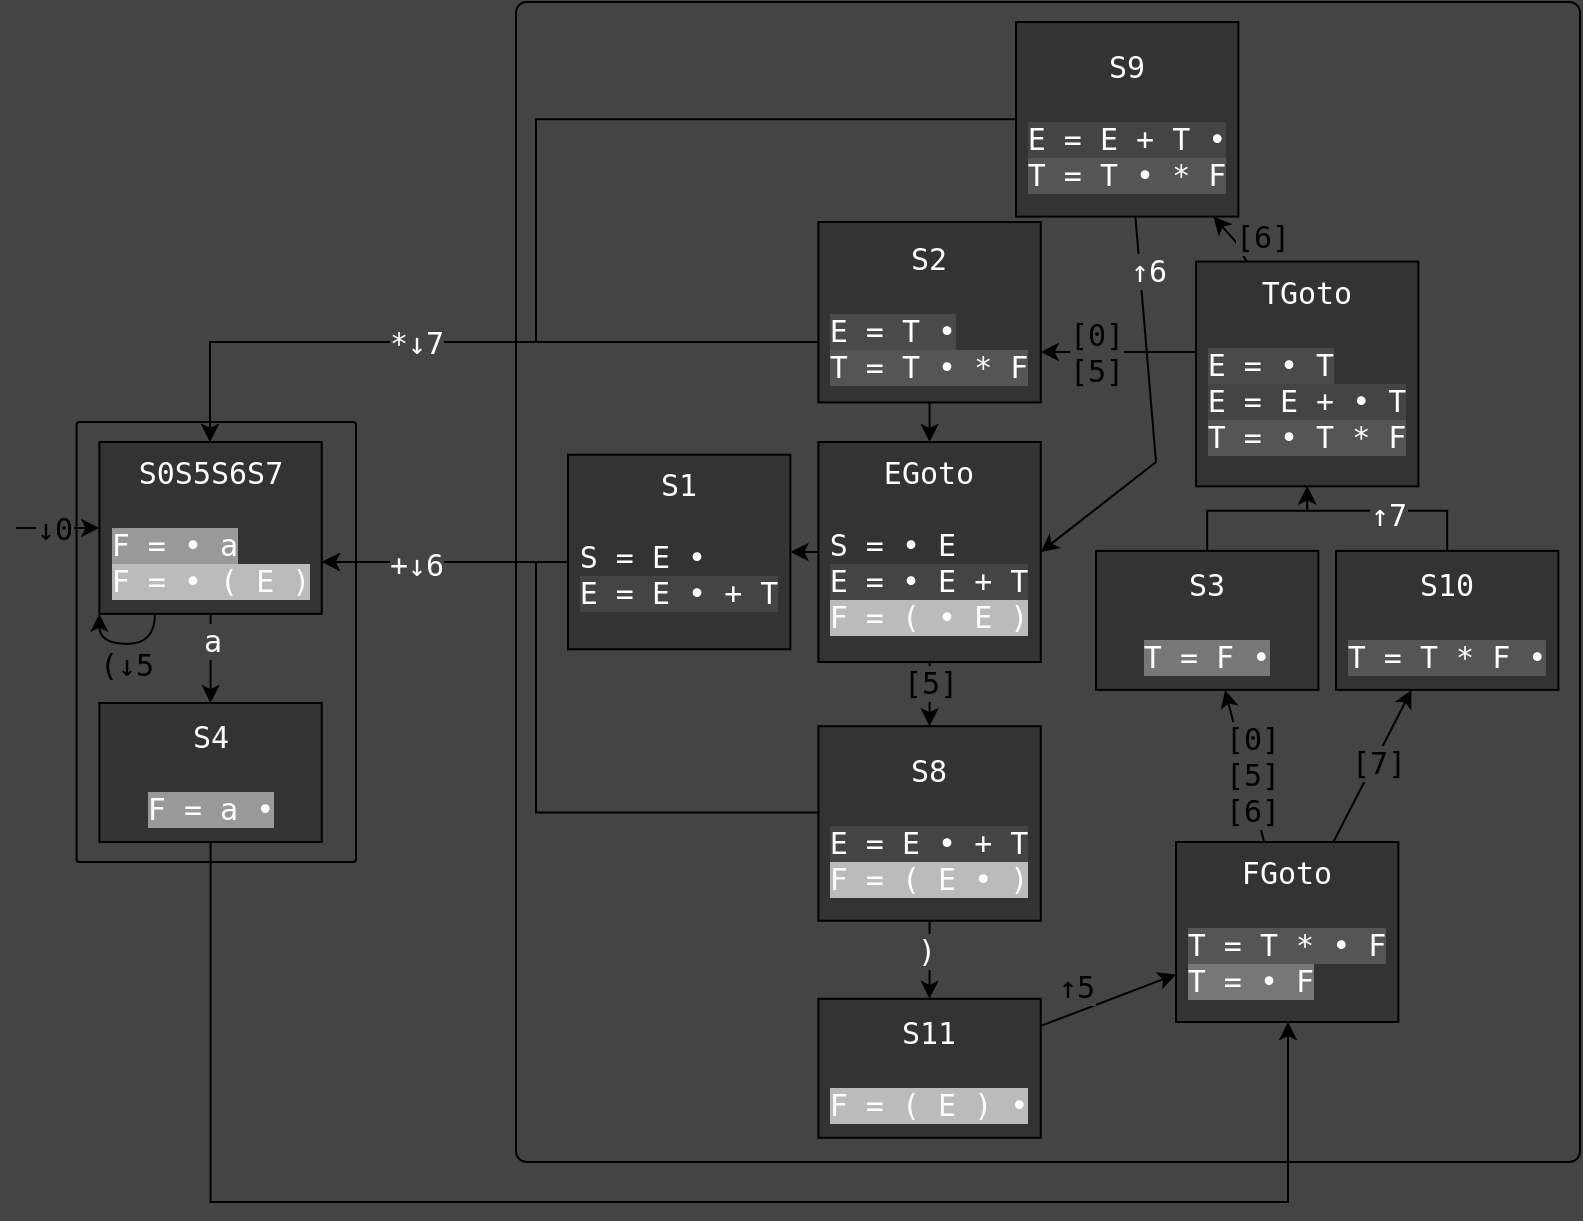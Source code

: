 <mxfile version="24.7.8">
  <diagram name="Page-1" id="OlGZkpxojUD_AP5KmQLQ">
    <mxGraphModel dx="841" dy="853" grid="1" gridSize="10" guides="1" tooltips="1" connect="1" arrows="1" fold="1" page="1" pageScale="1" pageWidth="827" pageHeight="1169" background="#444444" math="0" shadow="0">
      <root>
        <mxCell id="0" />
        <mxCell id="1" parent="0" />
        <mxCell id="fFGYC80dhiumx6gCnLzc-1" value="&lt;div style=&quot;font-size: 15px;&quot;&gt;&lt;br&gt;&lt;/div&gt;" style="rounded=1;whiteSpace=wrap;html=1;fontFamily=monospace;spacingLeft=0;fontSize=15;fillColor=none;fontColor=#FFFFFF;arcSize=1;" vertex="1" parent="1">
          <mxGeometry x="60.28" y="220" width="139.72" height="220" as="geometry" />
        </mxCell>
        <mxCell id="gB1rVrgZz3g_MNc3vz3Z-5" value="&lt;div style=&quot;font-size: 15px;&quot;&gt;&lt;br&gt;&lt;/div&gt;" style="rounded=1;whiteSpace=wrap;html=1;fontFamily=monospace;spacingLeft=0;fontSize=15;fillColor=none;fontColor=#FFFFFF;arcSize=1;" parent="1" vertex="1">
          <mxGeometry x="280" y="10" width="532" height="580" as="geometry" />
        </mxCell>
        <mxCell id="v0S2vT5wZ2QxvqDgRi7f-26" style="rounded=0;orthogonalLoop=1;jettySize=auto;html=1;fontFamily=monospace;spacingLeft=0;fontSize=15;fontColor=#FFFFFF;edgeStyle=orthogonalEdgeStyle;entryX=1;entryY=0.701;entryDx=0;entryDy=0;entryPerimeter=0;" parent="1" target="v0S2vT5wZ2QxvqDgRi7f-2" edge="1">
          <mxGeometry relative="1" as="geometry">
            <mxPoint x="182.88" y="284.449" as="targetPoint" />
            <mxPoint x="431.194" y="415.191" as="sourcePoint" />
            <Array as="points">
              <mxPoint x="290" y="415" />
              <mxPoint x="290" y="290" />
              <mxPoint x="183" y="290" />
            </Array>
          </mxGeometry>
        </mxCell>
        <mxCell id="v0S2vT5wZ2QxvqDgRi7f-31" style="rounded=0;orthogonalLoop=1;jettySize=auto;html=1;exitX=0;exitY=0.5;exitDx=0;exitDy=0;startArrow=classic;startFill=1;endArrow=none;endFill=0;fontFamily=monospace;spacingLeft=0;fontSize=15;fontColor=#FFFFFF;" parent="1" source="v0S2vT5wZ2QxvqDgRi7f-2" edge="1">
          <mxGeometry relative="1" as="geometry">
            <mxPoint x="30" y="273" as="targetPoint" />
          </mxGeometry>
        </mxCell>
        <mxCell id="D5YhWFPBoUQfz6WdXch9-5" value="↓0" style="edgeLabel;html=1;align=center;verticalAlign=middle;resizable=0;points=[];fontFamily=monospace;fontSize=15;fontColor=default;labelBackgroundColor=#444444;fillColor=none;gradientColor=none;" parent="v0S2vT5wZ2QxvqDgRi7f-31" vertex="1" connectable="0">
          <mxGeometry x="0.093" y="1" relative="1" as="geometry">
            <mxPoint y="-1" as="offset" />
          </mxGeometry>
        </mxCell>
        <mxCell id="v0S2vT5wZ2QxvqDgRi7f-12" style="rounded=0;orthogonalLoop=1;jettySize=auto;html=1;fontFamily=monospace;spacingLeft=0;fontSize=15;fontColor=#FFFFFF;edgeStyle=orthogonalEdgeStyle;" parent="1" source="v0S2vT5wZ2QxvqDgRi7f-2" target="v0S2vT5wZ2QxvqDgRi7f-10" edge="1">
          <mxGeometry relative="1" as="geometry">
            <Array as="points">
              <mxPoint x="127" y="430" />
              <mxPoint x="127" y="430" />
            </Array>
          </mxGeometry>
        </mxCell>
        <mxCell id="v0S2vT5wZ2QxvqDgRi7f-38" value="a" style="edgeLabel;html=1;align=center;verticalAlign=middle;resizable=0;points=[];rounded=0;fontFamily=monospace;spacingLeft=0;fontSize=15;labelBackgroundColor=#444444;fontColor=#FFFFFF;" parent="v0S2vT5wZ2QxvqDgRi7f-12" vertex="1" connectable="0">
          <mxGeometry x="0.529" relative="1" as="geometry">
            <mxPoint y="-21" as="offset" />
          </mxGeometry>
        </mxCell>
        <mxCell id="v0S2vT5wZ2QxvqDgRi7f-2" value="&lt;div style=&quot;font-size: 15px;&quot;&gt;&lt;div&gt;S0S5S6S7&lt;/div&gt;&lt;div align=&quot;left&quot;&gt;&lt;br&gt;&lt;/div&gt;&lt;div align=&quot;justify&quot;&gt;&lt;span style=&quot;background-color: rgb(153, 153, 153); text-align: center;&quot;&gt;F = • a&lt;/span&gt;&lt;br&gt;&lt;/div&gt;&lt;div align=&quot;justify&quot;&gt;&lt;span style=&quot;background-color: rgb(187, 187, 187); text-align: center;&quot;&gt;F =&amp;nbsp;&lt;/span&gt;&lt;span style=&quot;background-color: rgb(187, 187, 187); text-align: center;&quot;&gt;•&lt;/span&gt;&lt;span style=&quot;background-color: rgb(187, 187, 187); text-align: center;&quot;&gt;&amp;nbsp;&lt;/span&gt;&lt;span style=&quot;background-color: rgb(187, 187, 187); text-align: center;&quot;&gt;( E )&lt;/span&gt;&lt;/div&gt;&lt;/div&gt;" style="rounded=0;whiteSpace=wrap;html=1;fontFamily=monospace;spacingLeft=0;fontSize=15;fillColor=#333333;fontColor=#FFFFFF;verticalAlign=top;" parent="1" vertex="1">
          <mxGeometry x="71.69" y="230" width="111.19" height="85.93" as="geometry" />
        </mxCell>
        <mxCell id="v0S2vT5wZ2QxvqDgRi7f-15" style="rounded=0;orthogonalLoop=1;jettySize=auto;html=1;fontFamily=monospace;spacingLeft=0;fontSize=15;fontColor=#FFFFFF;edgeStyle=orthogonalEdgeStyle;" parent="1" source="v0S2vT5wZ2QxvqDgRi7f-4" target="v0S2vT5wZ2QxvqDgRi7f-2" edge="1">
          <mxGeometry relative="1" as="geometry">
            <mxPoint x="349.661" y="142.933" as="sourcePoint" />
            <mxPoint x="127.286" y="445.43" as="targetPoint" />
            <Array as="points">
              <mxPoint x="270" y="290" />
              <mxPoint x="270" y="290" />
            </Array>
          </mxGeometry>
        </mxCell>
        <mxCell id="v0S2vT5wZ2QxvqDgRi7f-57" value="+↓6" style="edgeLabel;html=1;align=center;verticalAlign=middle;resizable=0;points=[];rotation=0;rounded=0;fontFamily=monospace;spacingLeft=0;fontSize=15;labelBackgroundColor=#444444;fontColor=#FFFFFF;" parent="v0S2vT5wZ2QxvqDgRi7f-15" vertex="1" connectable="0">
          <mxGeometry x="-0.084" relative="1" as="geometry">
            <mxPoint x="-20" y="1" as="offset" />
          </mxGeometry>
        </mxCell>
        <mxCell id="v0S2vT5wZ2QxvqDgRi7f-4" value="&lt;div style=&quot;font-size: 15px;&quot;&gt;S1&lt;/div&gt;&lt;div align=&quot;left&quot; style=&quot;font-size: 15px;&quot;&gt;&lt;br style=&quot;font-size: 15px;&quot;&gt;&lt;/div&gt;&lt;div align=&quot;left&quot; style=&quot;font-size: 15px;&quot;&gt;S = E •&lt;/div&gt;&lt;div align=&quot;left&quot; style=&quot;font-size: 15px;&quot;&gt;&lt;span style=&quot;font-size: 15px; background-color: rgb(68, 68, 68);&quot;&gt;E = E&amp;nbsp;• + T&lt;/span&gt;&lt;/div&gt;" style="rounded=0;whiteSpace=wrap;html=1;fontFamily=monospace;spacingLeft=0;fontSize=15;fillColor=#333333;fontColor=#FFFFFF;verticalAlign=top;" parent="1" vertex="1">
          <mxGeometry x="306.005" y="236.352" width="111.186" height="97.29" as="geometry" />
        </mxCell>
        <mxCell id="vrU-Wr25Jtnr5T8jxTo--11" style="rounded=0;orthogonalLoop=1;jettySize=auto;html=1;fontFamily=monospace;fontSize=15;fontColor=default;labelBackgroundColor=#444444;resizable=0;edgeStyle=orthogonalEdgeStyle;" parent="1" source="v0S2vT5wZ2QxvqDgRi7f-6" target="vrU-Wr25Jtnr5T8jxTo--9" edge="1">
          <mxGeometry relative="1" as="geometry" />
        </mxCell>
        <mxCell id="v0S2vT5wZ2QxvqDgRi7f-6" value="&lt;div style=&quot;font-size: 15px;&quot;&gt;S3&lt;/div&gt;&lt;div align=&quot;left&quot; style=&quot;font-size: 15px;&quot;&gt;&lt;br style=&quot;font-size: 15px;&quot;&gt;&lt;/div&gt;&lt;div align=&quot;left&quot; style=&quot;font-size: 15px;&quot;&gt;&lt;span style=&quot;background-color: rgb(119, 119, 119); font-size: 15px;&quot;&gt;T = F •&lt;/span&gt;&lt;/div&gt;" style="rounded=0;whiteSpace=wrap;html=1;fontFamily=monospace;spacingLeft=0;fontSize=15;fillColor=#333333;fontColor=#FFFFFF;" parent="1" vertex="1">
          <mxGeometry x="570.004" y="284.447" width="111.186" height="69.493" as="geometry" />
        </mxCell>
        <mxCell id="v0S2vT5wZ2QxvqDgRi7f-22" style="rounded=0;orthogonalLoop=1;jettySize=auto;html=1;fontFamily=monospace;spacingLeft=0;fontSize=15;fontColor=#FFFFFF;edgeStyle=orthogonalEdgeStyle;" parent="1" source="v0S2vT5wZ2QxvqDgRi7f-8" target="v0S2vT5wZ2QxvqDgRi7f-2" edge="1">
          <mxGeometry relative="1" as="geometry">
            <mxPoint x="331.19" y="182.967" as="targetPoint" />
            <Array as="points">
              <mxPoint x="127" y="180" />
            </Array>
          </mxGeometry>
        </mxCell>
        <mxCell id="vrU-Wr25Jtnr5T8jxTo--18" style="edgeStyle=orthogonalEdgeStyle;shape=connector;rounded=0;orthogonalLoop=1;jettySize=auto;html=1;strokeColor=default;align=center;verticalAlign=middle;fontFamily=monospace;fontSize=15;fontColor=default;labelBackgroundColor=#444444;resizable=0;endArrow=classic;" parent="1" source="v0S2vT5wZ2QxvqDgRi7f-10" target="vrU-Wr25Jtnr5T8jxTo--10" edge="1">
          <mxGeometry relative="1" as="geometry">
            <Array as="points">
              <mxPoint x="127" y="610" />
              <mxPoint x="666" y="610" />
            </Array>
          </mxGeometry>
        </mxCell>
        <mxCell id="v0S2vT5wZ2QxvqDgRi7f-10" value="&lt;div style=&quot;font-size: 15px;&quot;&gt;S4&lt;br style=&quot;font-size: 15px;&quot;&gt;&lt;/div&gt;&lt;div align=&quot;left&quot; style=&quot;font-size: 15px;&quot;&gt;&lt;br style=&quot;font-size: 15px;&quot;&gt;&lt;/div&gt;&lt;div align=&quot;left&quot; style=&quot;font-size: 15px;&quot;&gt;&lt;span style=&quot;background-color: rgb(153, 153, 153); font-size: 15px;&quot;&gt;F = a •&lt;/span&gt;&lt;/div&gt;" style="rounded=0;whiteSpace=wrap;html=1;fontFamily=monospace;spacingLeft=0;fontSize=15;fillColor=#333333;fontColor=#FFFFFF;" parent="1" vertex="1">
          <mxGeometry x="71.695" y="360.509" width="111.186" height="69.493" as="geometry" />
        </mxCell>
        <mxCell id="v0S2vT5wZ2QxvqDgRi7f-21" style="rounded=0;orthogonalLoop=1;jettySize=auto;html=1;fontFamily=monospace;spacingLeft=0;fontSize=15;fontColor=#FFFFFF;edgeStyle=orthogonalEdgeStyle;" parent="1" source="v0S2vT5wZ2QxvqDgRi7f-18" target="v0S2vT5wZ2QxvqDgRi7f-2" edge="1">
          <mxGeometry relative="1" as="geometry">
            <mxPoint x="275.595" y="178.83" as="targetPoint" />
            <Array as="points">
              <mxPoint x="290" y="69" />
              <mxPoint x="290" y="180" />
              <mxPoint x="127" y="180" />
            </Array>
          </mxGeometry>
        </mxCell>
        <mxCell id="v0S2vT5wZ2QxvqDgRi7f-50" value="*↓7" style="edgeLabel;html=1;align=center;verticalAlign=middle;resizable=0;points=[];rounded=0;fontFamily=monospace;spacingLeft=0;fontSize=15;fontColor=#FFFFFF;labelBackgroundColor=#444444;" parent="v0S2vT5wZ2QxvqDgRi7f-21" vertex="1" connectable="0">
          <mxGeometry x="-0.655" relative="1" as="geometry">
            <mxPoint x="-203" y="111" as="offset" />
          </mxGeometry>
        </mxCell>
        <mxCell id="vrU-Wr25Jtnr5T8jxTo--26" style="shape=connector;rounded=0;orthogonalLoop=1;jettySize=auto;html=1;strokeColor=default;align=center;verticalAlign=middle;fontFamily=monospace;fontSize=15;fontColor=default;labelBackgroundColor=#444444;resizable=0;endArrow=classic;entryX=1;entryY=0.5;entryDx=0;entryDy=0;" parent="1" source="v0S2vT5wZ2QxvqDgRi7f-18" target="vrU-Wr25Jtnr5T8jxTo--8" edge="1">
          <mxGeometry relative="1" as="geometry">
            <Array as="points">
              <mxPoint x="600" y="240" />
            </Array>
          </mxGeometry>
        </mxCell>
        <mxCell id="vrU-Wr25Jtnr5T8jxTo--31" value="&lt;span style=&quot;color: rgb(255, 255, 255);&quot;&gt;↑6&lt;/span&gt;" style="edgeLabel;html=1;align=center;verticalAlign=middle;resizable=0;points=[];fontFamily=monospace;fontSize=15;fontColor=default;labelBackgroundColor=#444444;fillColor=none;gradientColor=none;" parent="vrU-Wr25Jtnr5T8jxTo--26" vertex="1" connectable="0">
          <mxGeometry x="-0.265" y="3" relative="1" as="geometry">
            <mxPoint x="-3" y="-45" as="offset" />
          </mxGeometry>
        </mxCell>
        <mxCell id="v0S2vT5wZ2QxvqDgRi7f-18" value="&lt;div style=&quot;font-size: 15px;&quot;&gt;S9&lt;/div&gt;&lt;div align=&quot;left&quot; style=&quot;font-size: 15px;&quot;&gt;&lt;br style=&quot;font-size: 15px;&quot;&gt;&lt;/div&gt;&lt;div align=&quot;left&quot; style=&quot;font-size: 15px;&quot;&gt;&lt;span style=&quot;font-size: 15px; background-color: rgb(68, 68, 68);&quot;&gt;E = E + T •&lt;/span&gt;&lt;/div&gt;&lt;div align=&quot;left&quot; style=&quot;font-size: 15px;&quot;&gt;&lt;span style=&quot;background-color: rgb(85, 85, 85); font-size: 15px;&quot;&gt;T = T&amp;nbsp;• * F&lt;/span&gt;&lt;/div&gt;" style="rounded=0;whiteSpace=wrap;html=1;fontFamily=monospace;spacingLeft=0;fontSize=15;fillColor=#333333;fontColor=#FFFFFF;" parent="1" vertex="1">
          <mxGeometry x="530.004" y="20.003" width="111.186" height="97.29" as="geometry" />
        </mxCell>
        <mxCell id="vrU-Wr25Jtnr5T8jxTo--12" style="rounded=0;orthogonalLoop=1;jettySize=auto;html=1;fontFamily=monospace;fontSize=15;fontColor=default;labelBackgroundColor=#444444;resizable=0;edgeStyle=orthogonalEdgeStyle;" parent="1" source="v0S2vT5wZ2QxvqDgRi7f-23" target="vrU-Wr25Jtnr5T8jxTo--9" edge="1">
          <mxGeometry relative="1" as="geometry" />
        </mxCell>
        <mxCell id="vrU-Wr25Jtnr5T8jxTo--13" value="&lt;span style=&quot;color: rgb(255, 255, 255);&quot;&gt;↑7&lt;/span&gt;" style="edgeLabel;html=1;align=center;verticalAlign=middle;resizable=0;points=[];fontFamily=monospace;fontSize=15;fontColor=default;labelBackgroundColor=#444444;fillColor=none;gradientColor=none;" parent="vrU-Wr25Jtnr5T8jxTo--12" vertex="1" connectable="0">
          <mxGeometry x="-0.023" y="1" relative="1" as="geometry">
            <mxPoint as="offset" />
          </mxGeometry>
        </mxCell>
        <mxCell id="v0S2vT5wZ2QxvqDgRi7f-23" value="&lt;div style=&quot;font-size: 15px;&quot;&gt;S10&lt;/div&gt;&lt;div align=&quot;left&quot; style=&quot;font-size: 15px;&quot;&gt;&lt;br style=&quot;font-size: 15px;&quot;&gt;&lt;/div&gt;&lt;div align=&quot;left&quot; style=&quot;font-size: 15px;&quot;&gt;&lt;span style=&quot;background-color: rgb(85, 85, 85); font-size: 15px;&quot;&gt;T = T * F •&lt;/span&gt;&lt;/div&gt;" style="rounded=0;whiteSpace=wrap;html=1;fontFamily=monospace;spacingLeft=0;fontSize=15;fillColor=#333333;fontColor=#FFFFFF;" parent="1" vertex="1">
          <mxGeometry x="690.004" y="284.446" width="111.186" height="69.493" as="geometry" />
        </mxCell>
        <mxCell id="v0S2vT5wZ2QxvqDgRi7f-29" style="rounded=0;orthogonalLoop=1;jettySize=auto;html=1;fontFamily=monospace;spacingLeft=0;fontSize=15;fontColor=#FFFFFF;" parent="1" source="v0S2vT5wZ2QxvqDgRi7f-25" target="v0S2vT5wZ2QxvqDgRi7f-28" edge="1">
          <mxGeometry relative="1" as="geometry" />
        </mxCell>
        <mxCell id="v0S2vT5wZ2QxvqDgRi7f-45" value=")" style="edgeLabel;html=1;align=center;verticalAlign=middle;resizable=0;points=[];rounded=0;fontFamily=monospace;spacingLeft=0;fontSize=15;labelBackgroundColor=#444444;fontColor=#FFFFFF;" parent="v0S2vT5wZ2QxvqDgRi7f-29" vertex="1" connectable="0">
          <mxGeometry x="0.059" y="-2" relative="1" as="geometry">
            <mxPoint y="-6" as="offset" />
          </mxGeometry>
        </mxCell>
        <mxCell id="v0S2vT5wZ2QxvqDgRi7f-25" value="&lt;div style=&quot;font-size: 15px;&quot;&gt;S8&lt;/div&gt;&lt;div align=&quot;left&quot; style=&quot;font-size: 15px;&quot;&gt;&lt;br style=&quot;font-size: 15px;&quot;&gt;&lt;/div&gt;&lt;div align=&quot;left&quot; style=&quot;font-size: 15px;&quot;&gt;&lt;span style=&quot;font-size: 15px; background-color: rgb(68, 68, 68);&quot;&gt;E = E • + T&lt;/span&gt;&lt;/div&gt;&lt;div align=&quot;left&quot; style=&quot;font-size: 15px;&quot;&gt;&lt;span style=&quot;background-color: rgb(187, 187, 187); font-size: 15px;&quot;&gt;F = ( E • )&lt;/span&gt;&lt;/div&gt;" style="rounded=0;whiteSpace=wrap;html=1;fontFamily=monospace;spacingLeft=0;fontSize=15;fillColor=#333333;fontColor=#FFFFFF;" parent="1" vertex="1">
          <mxGeometry x="431.194" y="372.09" width="111.186" height="97.29" as="geometry" />
        </mxCell>
        <mxCell id="vrU-Wr25Jtnr5T8jxTo--23" style="edgeStyle=none;shape=connector;rounded=0;orthogonalLoop=1;jettySize=auto;html=1;strokeColor=default;align=center;verticalAlign=middle;fontFamily=monospace;fontSize=15;fontColor=default;labelBackgroundColor=#444444;resizable=0;endArrow=classic;" parent="1" source="v0S2vT5wZ2QxvqDgRi7f-28" target="vrU-Wr25Jtnr5T8jxTo--10" edge="1">
          <mxGeometry relative="1" as="geometry" />
        </mxCell>
        <mxCell id="vrU-Wr25Jtnr5T8jxTo--24" value="↑5" style="edgeLabel;html=1;align=center;verticalAlign=middle;resizable=0;points=[];fontFamily=monospace;fontSize=15;fontColor=default;labelBackgroundColor=#444444;fillColor=none;gradientColor=none;" parent="vrU-Wr25Jtnr5T8jxTo--23" vertex="1" connectable="0">
          <mxGeometry x="-0.458" y="1" relative="1" as="geometry">
            <mxPoint y="-12" as="offset" />
          </mxGeometry>
        </mxCell>
        <mxCell id="v0S2vT5wZ2QxvqDgRi7f-28" value="&lt;div style=&quot;font-size: 15px;&quot;&gt;S11&lt;/div&gt;&lt;div style=&quot;font-size: 15px;&quot;&gt;&lt;br style=&quot;font-size: 15px;&quot;&gt;&lt;/div&gt;&lt;div style=&quot;font-size: 15px;&quot;&gt;&lt;span style=&quot;background-color: rgb(187, 187, 187); font-size: 15px;&quot;&gt;F = ( E ) •&lt;/span&gt;&lt;/div&gt;" style="rounded=0;whiteSpace=wrap;html=1;fontFamily=monospace;spacingLeft=0;fontSize=15;fillColor=#333333;fontColor=#FFFFFF;" parent="1" vertex="1">
          <mxGeometry x="431.194" y="508.407" width="111.186" height="69.493" as="geometry" />
        </mxCell>
        <mxCell id="gB1rVrgZz3g_MNc3vz3Z-6" style="edgeStyle=none;shape=connector;rounded=0;orthogonalLoop=1;jettySize=auto;html=1;strokeColor=default;align=center;verticalAlign=middle;fontFamily=monospace;fontSize=15;fontColor=default;labelBackgroundColor=#444444;resizable=0;endArrow=classic;" parent="1" source="v0S2vT5wZ2QxvqDgRi7f-8" target="vrU-Wr25Jtnr5T8jxTo--8" edge="1">
          <mxGeometry relative="1" as="geometry" />
        </mxCell>
        <mxCell id="v0S2vT5wZ2QxvqDgRi7f-8" value="&lt;div style=&quot;font-size: 15px;&quot;&gt;S2&lt;/div&gt;&lt;div align=&quot;left&quot; style=&quot;font-size: 15px;&quot;&gt;&lt;br style=&quot;font-size: 15px;&quot;&gt;&lt;/div&gt;&lt;div align=&quot;left&quot; style=&quot;font-size: 15px;&quot;&gt;&lt;span style=&quot;text-align: center; background-color: rgb(74, 74, 74);&quot;&gt;E = T&lt;/span&gt;&lt;span style=&quot;text-align: center; background-color: rgb(74, 74, 74);&quot;&gt;&amp;nbsp;&lt;/span&gt;&lt;span style=&quot;text-align: center; background-color: rgb(74, 74, 74);&quot;&gt;•&lt;/span&gt;&lt;br&gt;&lt;/div&gt;&lt;div align=&quot;left&quot; style=&quot;font-size: 15px;&quot;&gt;&lt;span style=&quot;background-color: rgb(85, 85, 85); font-size: 15px;&quot;&gt;T = T • * F&lt;/span&gt;&lt;/div&gt;" style="rounded=0;whiteSpace=wrap;html=1;fontFamily=monospace;spacingLeft=0;fontSize=15;fillColor=#333333;fontColor=#FFFFFF;" parent="1" vertex="1">
          <mxGeometry x="431.19" y="120" width="111.19" height="90.2" as="geometry" />
        </mxCell>
        <mxCell id="vrU-Wr25Jtnr5T8jxTo--27" style="edgeStyle=none;shape=connector;rounded=0;orthogonalLoop=1;jettySize=auto;html=1;strokeColor=default;align=center;verticalAlign=middle;fontFamily=monospace;fontSize=15;fontColor=default;labelBackgroundColor=#444444;resizable=0;endArrow=classic;" parent="1" source="vrU-Wr25Jtnr5T8jxTo--8" target="v0S2vT5wZ2QxvqDgRi7f-25" edge="1">
          <mxGeometry relative="1" as="geometry" />
        </mxCell>
        <mxCell id="vrU-Wr25Jtnr5T8jxTo--29" value="[5]" style="edgeLabel;html=1;align=center;verticalAlign=middle;resizable=0;points=[];fontFamily=monospace;fontSize=15;fontColor=default;labelBackgroundColor=#444444;fillColor=none;gradientColor=none;" parent="vrU-Wr25Jtnr5T8jxTo--27" vertex="1" connectable="0">
          <mxGeometry x="0.195" y="2" relative="1" as="geometry">
            <mxPoint x="-2" y="-9" as="offset" />
          </mxGeometry>
        </mxCell>
        <mxCell id="vrU-Wr25Jtnr5T8jxTo--28" style="edgeStyle=none;shape=connector;rounded=0;orthogonalLoop=1;jettySize=auto;html=1;strokeColor=default;align=center;verticalAlign=middle;fontFamily=monospace;fontSize=15;fontColor=default;labelBackgroundColor=#444444;resizable=0;endArrow=classic;" parent="1" source="vrU-Wr25Jtnr5T8jxTo--8" target="v0S2vT5wZ2QxvqDgRi7f-4" edge="1">
          <mxGeometry relative="1" as="geometry">
            <Array as="points" />
          </mxGeometry>
        </mxCell>
        <mxCell id="vrU-Wr25Jtnr5T8jxTo--30" value="[0]" style="edgeLabel;html=1;align=center;verticalAlign=middle;resizable=0;points=[];fontFamily=monospace;fontSize=15;fontColor=default;labelBackgroundColor=#444444;fillColor=none;gradientColor=none;" parent="vrU-Wr25Jtnr5T8jxTo--28" vertex="1" connectable="0">
          <mxGeometry x="-0.272" y="-1" relative="1" as="geometry">
            <mxPoint x="63" y="-22" as="offset" />
          </mxGeometry>
        </mxCell>
        <mxCell id="vrU-Wr25Jtnr5T8jxTo--8" value="&lt;div style=&quot;font-size: 15px;&quot;&gt;&lt;div&gt;EGoto&lt;/div&gt;&lt;div align=&quot;left&quot;&gt;&lt;br&gt;&lt;/div&gt;&lt;div align=&quot;justify&quot;&gt;&lt;div style=&quot;text-align: left;&quot;&gt;S = • E&lt;/div&gt;&lt;/div&gt;&lt;div align=&quot;justify&quot;&gt;&lt;span style=&quot;background-color: rgb(68, 68, 68);&quot;&gt;E = • E + T&lt;/span&gt;&lt;/div&gt;&lt;div align=&quot;justify&quot;&gt;&lt;span style=&quot;background-color: rgb(187, 187, 187); text-align: center;&quot;&gt;F = ( • E )&lt;/span&gt;&lt;br&gt;&lt;/div&gt;&lt;/div&gt;" style="rounded=0;whiteSpace=wrap;html=1;fontFamily=monospace;spacingLeft=0;fontSize=15;fillColor=#333333;fontColor=#FFFFFF;verticalAlign=top;" parent="1" vertex="1">
          <mxGeometry x="431.19" y="230" width="111.19" height="110" as="geometry" />
        </mxCell>
        <mxCell id="vrU-Wr25Jtnr5T8jxTo--14" style="rounded=0;orthogonalLoop=1;jettySize=auto;html=1;fontFamily=monospace;fontSize=15;fontColor=default;labelBackgroundColor=#444444;resizable=0;" parent="1" source="vrU-Wr25Jtnr5T8jxTo--9" target="v0S2vT5wZ2QxvqDgRi7f-18" edge="1">
          <mxGeometry relative="1" as="geometry">
            <Array as="points">
              <mxPoint x="640" y="130" />
            </Array>
          </mxGeometry>
        </mxCell>
        <mxCell id="vrU-Wr25Jtnr5T8jxTo--15" value="[6]" style="edgeLabel;html=1;align=center;verticalAlign=middle;resizable=0;points=[];fontFamily=monospace;fontSize=15;fontColor=default;labelBackgroundColor=#444444;fillColor=none;gradientColor=none;" parent="vrU-Wr25Jtnr5T8jxTo--14" vertex="1" connectable="0">
          <mxGeometry x="-0.703" y="2" relative="1" as="geometry">
            <mxPoint x="11" y="-10" as="offset" />
          </mxGeometry>
        </mxCell>
        <mxCell id="vrU-Wr25Jtnr5T8jxTo--16" style="rounded=0;orthogonalLoop=1;jettySize=auto;html=1;fontFamily=monospace;fontSize=15;fontColor=default;labelBackgroundColor=#444444;resizable=0;edgeStyle=orthogonalEdgeStyle;" parent="1" source="vrU-Wr25Jtnr5T8jxTo--9" target="v0S2vT5wZ2QxvqDgRi7f-8" edge="1">
          <mxGeometry relative="1" as="geometry">
            <Array as="points">
              <mxPoint x="600" y="185" />
              <mxPoint x="600" y="185" />
            </Array>
          </mxGeometry>
        </mxCell>
        <mxCell id="vrU-Wr25Jtnr5T8jxTo--17" value="[0]&lt;br&gt;[5]" style="edgeLabel;html=1;align=center;verticalAlign=middle;resizable=0;points=[];fontFamily=monospace;fontSize=15;fontColor=default;labelBackgroundColor=#444444;fillColor=none;gradientColor=none;" parent="vrU-Wr25Jtnr5T8jxTo--16" vertex="1" connectable="0">
          <mxGeometry x="-0.387" y="-3" relative="1" as="geometry">
            <mxPoint x="-26" y="3" as="offset" />
          </mxGeometry>
        </mxCell>
        <mxCell id="vrU-Wr25Jtnr5T8jxTo--9" value="&lt;div style=&quot;font-size: 15px;&quot;&gt;&lt;div&gt;TGoto&lt;/div&gt;&lt;div align=&quot;left&quot;&gt;&lt;br&gt;&lt;/div&gt;&lt;div align=&quot;justify&quot;&gt;&lt;span style=&quot;background-color: rgb(74, 74, 74); text-align: left;&quot;&gt;E = • T&lt;/span&gt;&lt;br&gt;&lt;/div&gt;&lt;div align=&quot;justify&quot;&gt;&lt;div align=&quot;left&quot;&gt;&lt;span style=&quot;background-color: rgb(68, 68, 68);&quot;&gt;E = E + • T&lt;/span&gt;&lt;/div&gt;&lt;/div&gt;&lt;div align=&quot;justify&quot;&gt;&lt;span style=&quot;background-color: rgb(85, 85, 85);&quot;&gt;T = • T * F&lt;/span&gt;&lt;/div&gt;&lt;div align=&quot;justify&quot;&gt;&lt;br&gt;&lt;/div&gt;&lt;/div&gt;" style="rounded=0;whiteSpace=wrap;html=1;fontFamily=monospace;spacingLeft=0;fontSize=15;fillColor=#333333;fontColor=#FFFFFF;verticalAlign=top;" parent="1" vertex="1">
          <mxGeometry x="620" y="139.8" width="111.19" height="112.36" as="geometry" />
        </mxCell>
        <mxCell id="vrU-Wr25Jtnr5T8jxTo--19" style="edgeStyle=none;shape=connector;rounded=0;orthogonalLoop=1;jettySize=auto;html=1;strokeColor=default;align=center;verticalAlign=middle;fontFamily=monospace;fontSize=15;fontColor=default;labelBackgroundColor=#444444;resizable=0;endArrow=classic;" parent="1" source="vrU-Wr25Jtnr5T8jxTo--10" target="v0S2vT5wZ2QxvqDgRi7f-23" edge="1">
          <mxGeometry relative="1" as="geometry" />
        </mxCell>
        <mxCell id="vrU-Wr25Jtnr5T8jxTo--20" value="[7]" style="edgeLabel;html=1;align=center;verticalAlign=middle;resizable=0;points=[];fontFamily=monospace;fontSize=15;fontColor=default;labelBackgroundColor=#444444;fillColor=none;gradientColor=none;" parent="vrU-Wr25Jtnr5T8jxTo--19" vertex="1" connectable="0">
          <mxGeometry x="-0.446" y="-1" relative="1" as="geometry">
            <mxPoint x="10" y="-20" as="offset" />
          </mxGeometry>
        </mxCell>
        <mxCell id="vrU-Wr25Jtnr5T8jxTo--21" style="edgeStyle=none;shape=connector;rounded=0;orthogonalLoop=1;jettySize=auto;html=1;strokeColor=default;align=center;verticalAlign=middle;fontFamily=monospace;fontSize=15;fontColor=default;labelBackgroundColor=#444444;resizable=0;endArrow=classic;" parent="1" source="vrU-Wr25Jtnr5T8jxTo--10" target="v0S2vT5wZ2QxvqDgRi7f-6" edge="1">
          <mxGeometry relative="1" as="geometry">
            <Array as="points" />
          </mxGeometry>
        </mxCell>
        <mxCell id="vrU-Wr25Jtnr5T8jxTo--22" value="[0]&lt;div&gt;[5]&lt;/div&gt;&lt;div&gt;[6]&lt;/div&gt;" style="edgeLabel;html=1;align=center;verticalAlign=middle;resizable=0;points=[];fontFamily=monospace;fontSize=15;fontColor=default;labelBackgroundColor=#444444;fillColor=none;gradientColor=none;" parent="vrU-Wr25Jtnr5T8jxTo--21" vertex="1" connectable="0">
          <mxGeometry x="-0.652" y="2" relative="1" as="geometry">
            <mxPoint x="-1" y="-22" as="offset" />
          </mxGeometry>
        </mxCell>
        <mxCell id="vrU-Wr25Jtnr5T8jxTo--10" value="&lt;div style=&quot;font-size: 15px;&quot;&gt;&lt;div&gt;FGoto&lt;/div&gt;&lt;div align=&quot;left&quot;&gt;&lt;br&gt;&lt;/div&gt;&lt;div align=&quot;justify&quot;&gt;&lt;span style=&quot;text-align: -webkit-left; background-color: rgb(85, 85, 85);&quot;&gt;T = T * • F&lt;/span&gt;&lt;span style=&quot;background-color: rgb(119, 119, 119); text-align: center;&quot;&gt;&lt;br&gt;&lt;/span&gt;&lt;/div&gt;&lt;div align=&quot;justify&quot;&gt;&lt;span style=&quot;background-color: rgb(119, 119, 119); text-align: center;&quot;&gt;T = • F&lt;/span&gt;&lt;br&gt;&lt;/div&gt;&lt;div align=&quot;justify&quot;&gt;&lt;br&gt;&lt;/div&gt;&lt;/div&gt;" style="rounded=0;whiteSpace=wrap;html=1;fontFamily=monospace;spacingLeft=0;fontSize=15;fillColor=#333333;fontColor=#FFFFFF;verticalAlign=top;" parent="1" vertex="1">
          <mxGeometry x="610" y="430" width="111.19" height="90" as="geometry" />
        </mxCell>
        <mxCell id="D5YhWFPBoUQfz6WdXch9-1" style="edgeStyle=orthogonalEdgeStyle;shape=connector;rounded=0;orthogonalLoop=1;jettySize=auto;html=1;exitX=0.25;exitY=1;exitDx=0;exitDy=0;strokeColor=default;align=center;verticalAlign=middle;fontFamily=monospace;fontSize=15;fontColor=default;labelBackgroundColor=#444444;resizable=0;endArrow=classic;curved=1;entryX=0;entryY=1;entryDx=0;entryDy=0;" parent="1" source="v0S2vT5wZ2QxvqDgRi7f-2" target="v0S2vT5wZ2QxvqDgRi7f-2" edge="1">
          <mxGeometry relative="1" as="geometry">
            <mxPoint x="71.69" y="316.27" as="targetPoint" />
            <Array as="points">
              <mxPoint x="100" y="330.94" />
              <mxPoint x="72" y="330.94" />
            </Array>
            <mxPoint x="98.69" y="316.27" as="sourcePoint" />
          </mxGeometry>
        </mxCell>
        <mxCell id="D5YhWFPBoUQfz6WdXch9-2" value="(↓5" style="edgeLabel;html=1;align=center;verticalAlign=middle;resizable=0;points=[];fontFamily=monospace;fontSize=15;fontColor=default;labelBackgroundColor=#444444;fillColor=none;gradientColor=none;" parent="D5YhWFPBoUQfz6WdXch9-1" vertex="1" connectable="0">
          <mxGeometry x="-0.006" y="1" relative="1" as="geometry">
            <mxPoint x="-1" y="9" as="offset" />
          </mxGeometry>
        </mxCell>
      </root>
    </mxGraphModel>
  </diagram>
</mxfile>
